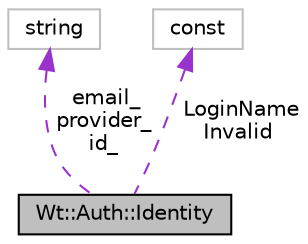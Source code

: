 digraph "Wt::Auth::Identity"
{
 // LATEX_PDF_SIZE
  edge [fontname="Helvetica",fontsize="10",labelfontname="Helvetica",labelfontsize="10"];
  node [fontname="Helvetica",fontsize="10",shape=record];
  Node1 [label="Wt::Auth::Identity",height=0.2,width=0.4,color="black", fillcolor="grey75", style="filled", fontcolor="black",tooltip="A class that represents a user identity."];
  Node2 -> Node1 [dir="back",color="darkorchid3",fontsize="10",style="dashed",label=" email_\nprovider_\nid_" ,fontname="Helvetica"];
  Node2 [label="string",height=0.2,width=0.4,color="grey75", fillcolor="white", style="filled",tooltip=" "];
  Node3 -> Node1 [dir="back",color="darkorchid3",fontsize="10",style="dashed",label=" LoginName\nInvalid" ,fontname="Helvetica"];
  Node3 [label="const",height=0.2,width=0.4,color="grey75", fillcolor="white", style="filled",tooltip=" "];
}
